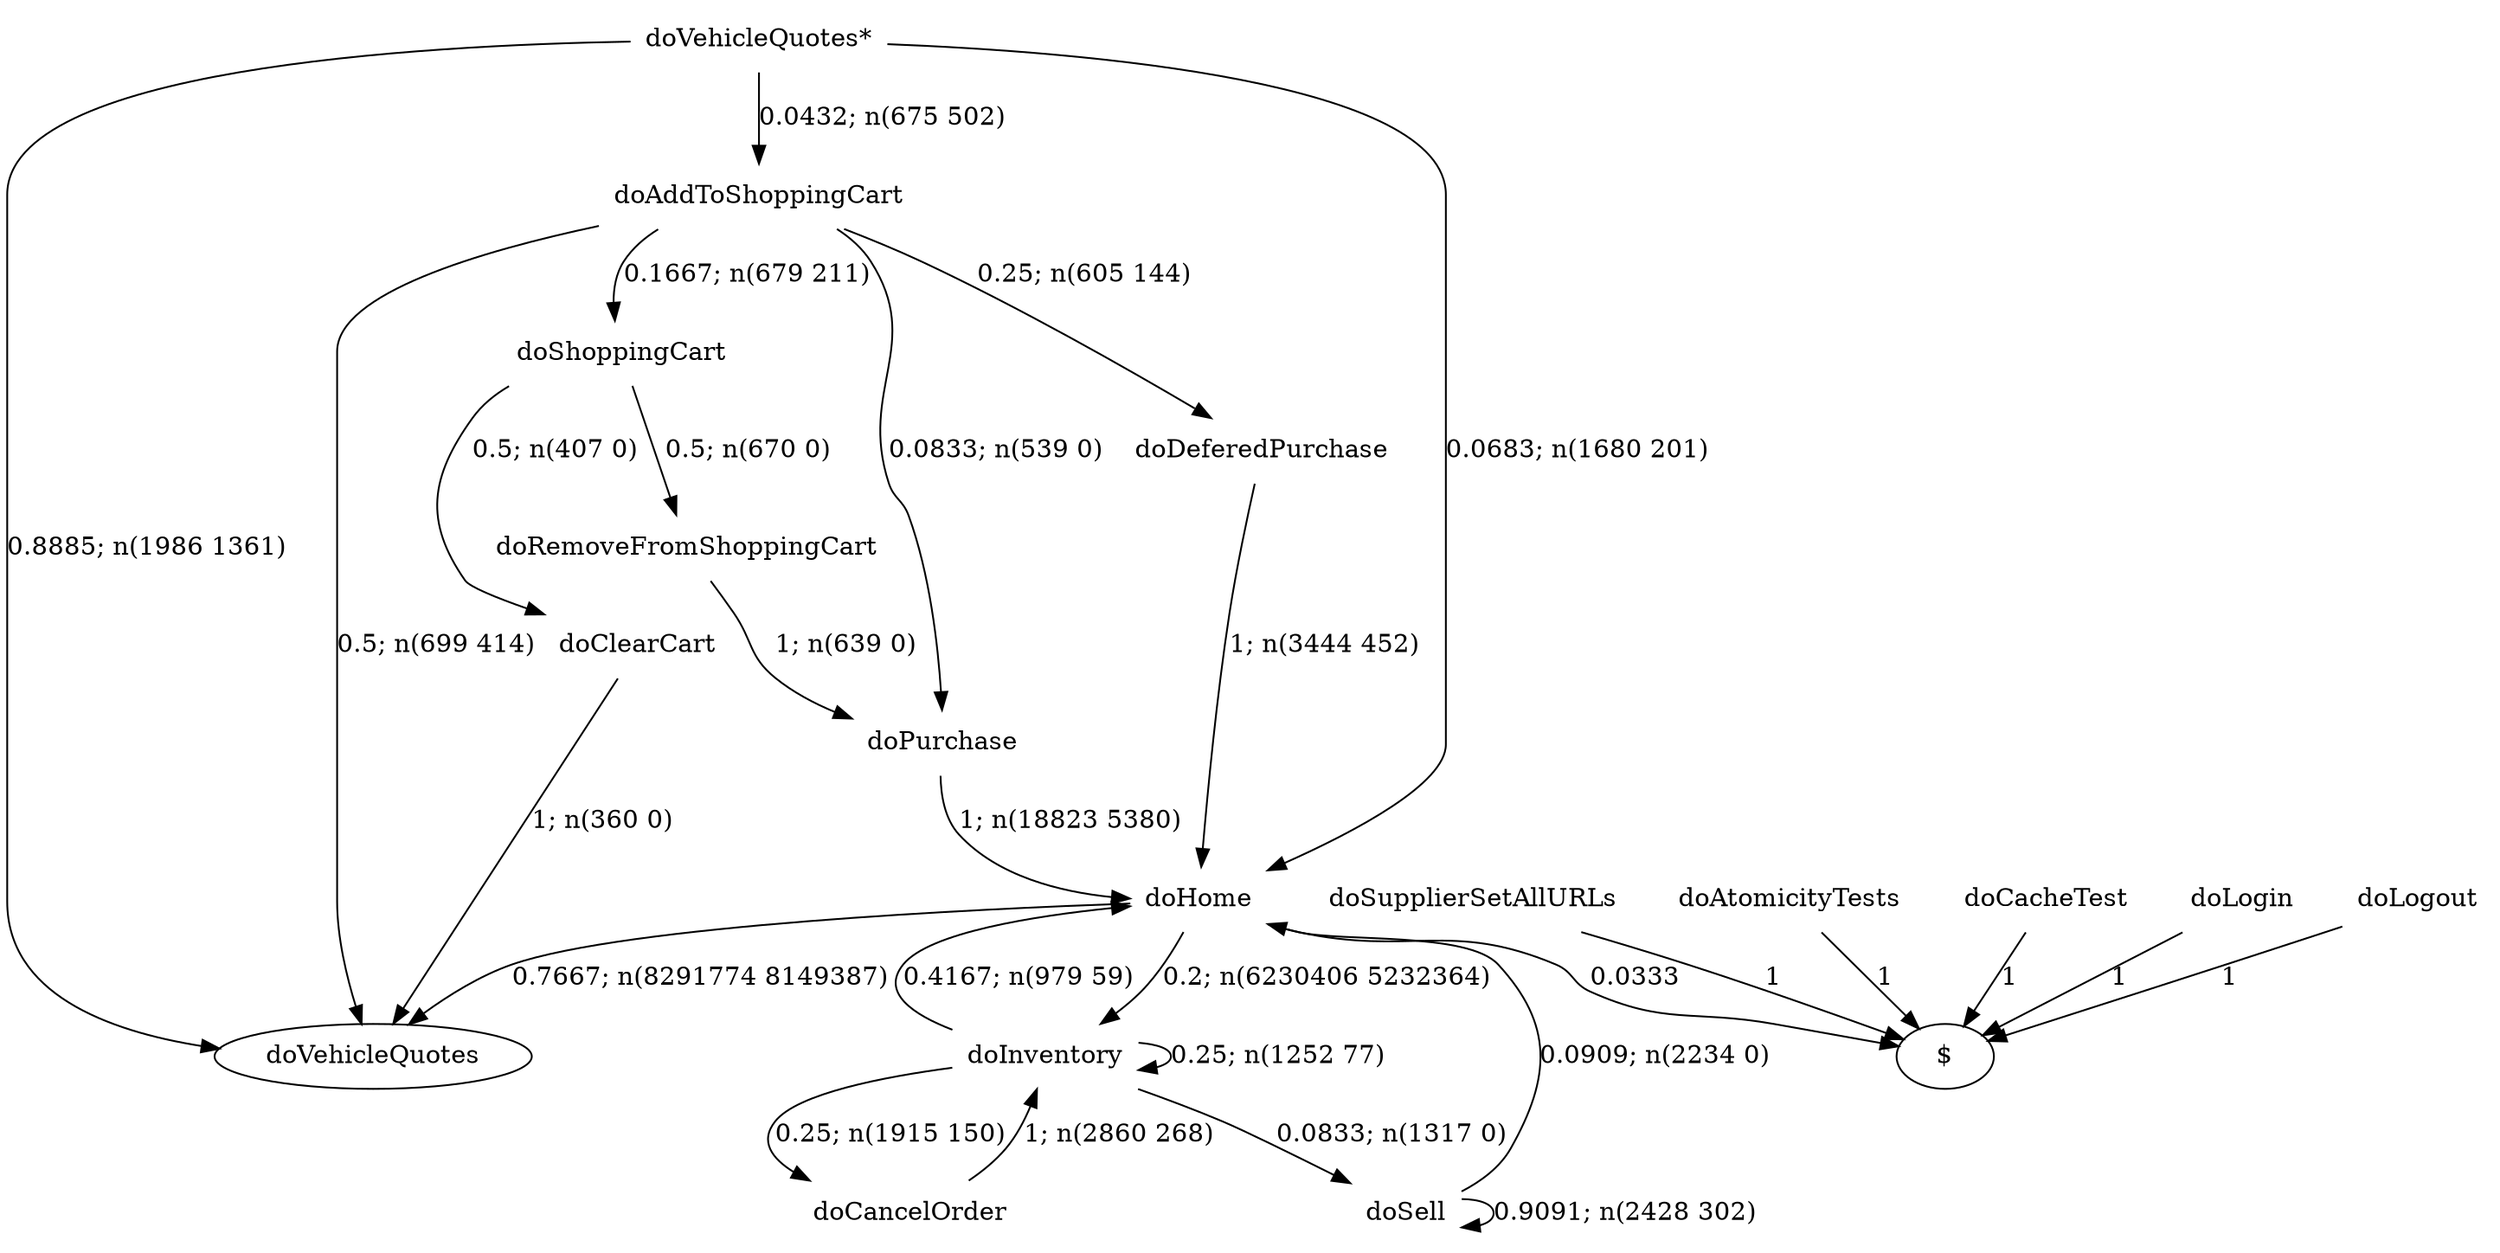 digraph G {"doVehicleQuotes*" [label="doVehicleQuotes*",shape=none];"doSupplierSetAllURLs" [label="doSupplierSetAllURLs",shape=none];"doAtomicityTests" [label="doAtomicityTests",shape=none];"doCacheTest" [label="doCacheTest",shape=none];"doLogin" [label="doLogin",shape=none];"doAddToShoppingCart" [label="doAddToShoppingCart",shape=none];"doDeferedPurchase" [label="doDeferedPurchase",shape=none];"doHome" [label="doHome",shape=none];"doShoppingCart" [label="doShoppingCart",shape=none];"doClearCart" [label="doClearCart",shape=none];"doPurchase" [label="doPurchase",shape=none];"doInventory" [label="doInventory",shape=none];"doSell" [label="doSell",shape=none];"doLogout" [label="doLogout",shape=none];"doCancelOrder" [label="doCancelOrder",shape=none];"doRemoveFromShoppingCart" [label="doRemoveFromShoppingCart",shape=none];"doVehicleQuotes*"->"doVehicleQuotes" [style=solid,label="0.8885; n(1986 1361)"];"doVehicleQuotes*"->"doAddToShoppingCart" [style=solid,label="0.0432; n(675 502)"];"doVehicleQuotes*"->"doHome" [style=solid,label="0.0683; n(1680 201)"];"doSupplierSetAllURLs"->"$" [style=solid,label="1"];"doAtomicityTests"->"$" [style=solid,label="1"];"doCacheTest"->"$" [style=solid,label="1"];"doLogin"->"$" [style=solid,label="1"];"doAddToShoppingCart"->"doVehicleQuotes" [style=solid,label="0.5; n(699 414)"];"doAddToShoppingCart"->"doDeferedPurchase" [style=solid,label="0.25; n(605 144)"];"doAddToShoppingCart"->"doShoppingCart" [style=solid,label="0.1667; n(679 211)"];"doAddToShoppingCart"->"doPurchase" [style=solid,label="0.0833; n(539 0)"];"doDeferedPurchase"->"doHome" [style=solid,label="1; n(3444 452)"];"doHome"->"doVehicleQuotes" [style=solid,label="0.7667; n(8291774 8149387)"];"doHome"->"doInventory" [style=solid,label="0.2; n(6230406 5232364)"];"doHome"->"$" [style=solid,label="0.0333"];"doShoppingCart"->"doClearCart" [style=solid,label="0.5; n(407 0)"];"doShoppingCart"->"doRemoveFromShoppingCart" [style=solid,label="0.5; n(670 0)"];"doClearCart"->"doVehicleQuotes" [style=solid,label="1; n(360 0)"];"doPurchase"->"doHome" [style=solid,label="1; n(18823 5380)"];"doInventory"->"doHome" [style=solid,label="0.4167; n(979 59)"];"doInventory"->"doInventory" [style=solid,label="0.25; n(1252 77)"];"doInventory"->"doSell" [style=solid,label="0.0833; n(1317 0)"];"doInventory"->"doCancelOrder" [style=solid,label="0.25; n(1915 150)"];"doSell"->"doHome" [style=solid,label="0.0909; n(2234 0)"];"doSell"->"doSell" [style=solid,label="0.9091; n(2428 302)"];"doLogout"->"$" [style=solid,label="1"];"doCancelOrder"->"doInventory" [style=solid,label="1; n(2860 268)"];"doRemoveFromShoppingCart"->"doPurchase" [style=solid,label="1; n(639 0)"];}